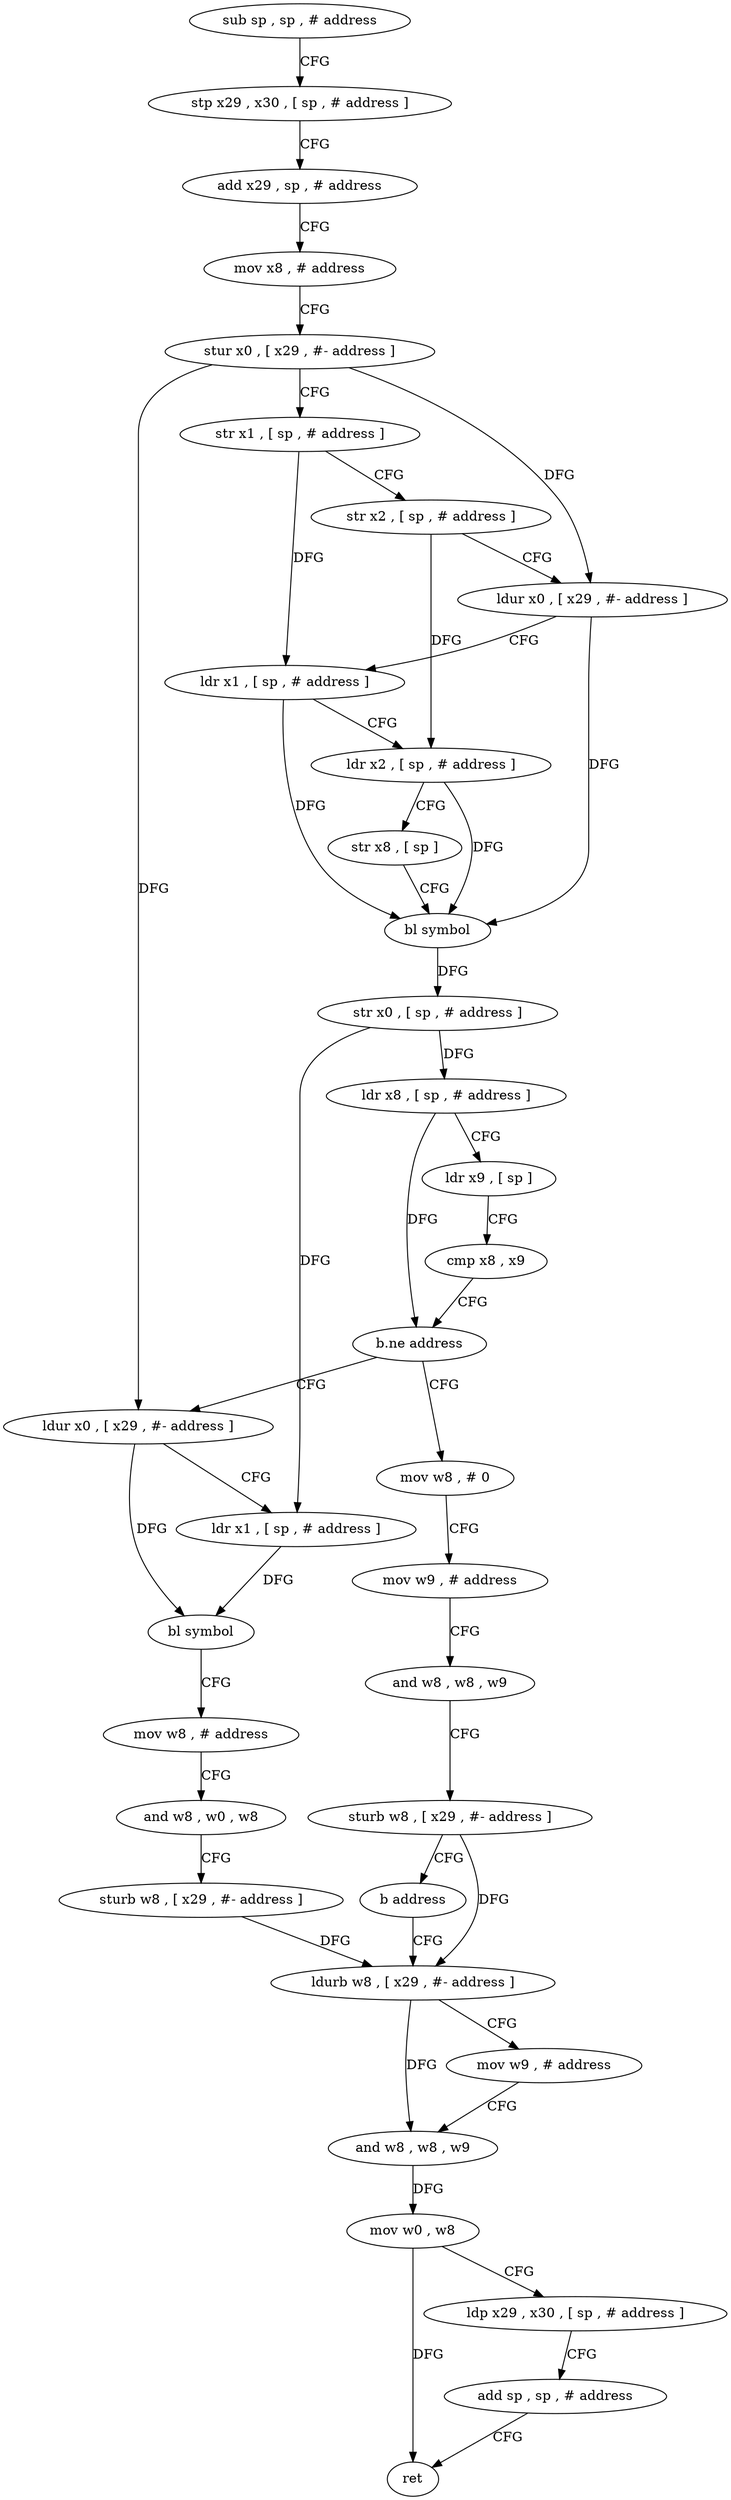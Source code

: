 digraph "func" {
"190980" [label = "sub sp , sp , # address" ]
"190984" [label = "stp x29 , x30 , [ sp , # address ]" ]
"190988" [label = "add x29 , sp , # address" ]
"190992" [label = "mov x8 , # address" ]
"190996" [label = "stur x0 , [ x29 , #- address ]" ]
"191000" [label = "str x1 , [ sp , # address ]" ]
"191004" [label = "str x2 , [ sp , # address ]" ]
"191008" [label = "ldur x0 , [ x29 , #- address ]" ]
"191012" [label = "ldr x1 , [ sp , # address ]" ]
"191016" [label = "ldr x2 , [ sp , # address ]" ]
"191020" [label = "str x8 , [ sp ]" ]
"191024" [label = "bl symbol" ]
"191028" [label = "str x0 , [ sp , # address ]" ]
"191032" [label = "ldr x8 , [ sp , # address ]" ]
"191036" [label = "ldr x9 , [ sp ]" ]
"191040" [label = "cmp x8 , x9" ]
"191044" [label = "b.ne address" ]
"191068" [label = "ldur x0 , [ x29 , #- address ]" ]
"191048" [label = "mov w8 , # 0" ]
"191072" [label = "ldr x1 , [ sp , # address ]" ]
"191076" [label = "bl symbol" ]
"191080" [label = "mov w8 , # address" ]
"191084" [label = "and w8 , w0 , w8" ]
"191088" [label = "sturb w8 , [ x29 , #- address ]" ]
"191092" [label = "ldurb w8 , [ x29 , #- address ]" ]
"191052" [label = "mov w9 , # address" ]
"191056" [label = "and w8 , w8 , w9" ]
"191060" [label = "sturb w8 , [ x29 , #- address ]" ]
"191064" [label = "b address" ]
"191096" [label = "mov w9 , # address" ]
"191100" [label = "and w8 , w8 , w9" ]
"191104" [label = "mov w0 , w8" ]
"191108" [label = "ldp x29 , x30 , [ sp , # address ]" ]
"191112" [label = "add sp , sp , # address" ]
"191116" [label = "ret" ]
"190980" -> "190984" [ label = "CFG" ]
"190984" -> "190988" [ label = "CFG" ]
"190988" -> "190992" [ label = "CFG" ]
"190992" -> "190996" [ label = "CFG" ]
"190996" -> "191000" [ label = "CFG" ]
"190996" -> "191008" [ label = "DFG" ]
"190996" -> "191068" [ label = "DFG" ]
"191000" -> "191004" [ label = "CFG" ]
"191000" -> "191012" [ label = "DFG" ]
"191004" -> "191008" [ label = "CFG" ]
"191004" -> "191016" [ label = "DFG" ]
"191008" -> "191012" [ label = "CFG" ]
"191008" -> "191024" [ label = "DFG" ]
"191012" -> "191016" [ label = "CFG" ]
"191012" -> "191024" [ label = "DFG" ]
"191016" -> "191020" [ label = "CFG" ]
"191016" -> "191024" [ label = "DFG" ]
"191020" -> "191024" [ label = "CFG" ]
"191024" -> "191028" [ label = "DFG" ]
"191028" -> "191032" [ label = "DFG" ]
"191028" -> "191072" [ label = "DFG" ]
"191032" -> "191036" [ label = "CFG" ]
"191032" -> "191044" [ label = "DFG" ]
"191036" -> "191040" [ label = "CFG" ]
"191040" -> "191044" [ label = "CFG" ]
"191044" -> "191068" [ label = "CFG" ]
"191044" -> "191048" [ label = "CFG" ]
"191068" -> "191072" [ label = "CFG" ]
"191068" -> "191076" [ label = "DFG" ]
"191048" -> "191052" [ label = "CFG" ]
"191072" -> "191076" [ label = "DFG" ]
"191076" -> "191080" [ label = "CFG" ]
"191080" -> "191084" [ label = "CFG" ]
"191084" -> "191088" [ label = "CFG" ]
"191088" -> "191092" [ label = "DFG" ]
"191092" -> "191096" [ label = "CFG" ]
"191092" -> "191100" [ label = "DFG" ]
"191052" -> "191056" [ label = "CFG" ]
"191056" -> "191060" [ label = "CFG" ]
"191060" -> "191064" [ label = "CFG" ]
"191060" -> "191092" [ label = "DFG" ]
"191064" -> "191092" [ label = "CFG" ]
"191096" -> "191100" [ label = "CFG" ]
"191100" -> "191104" [ label = "DFG" ]
"191104" -> "191108" [ label = "CFG" ]
"191104" -> "191116" [ label = "DFG" ]
"191108" -> "191112" [ label = "CFG" ]
"191112" -> "191116" [ label = "CFG" ]
}
